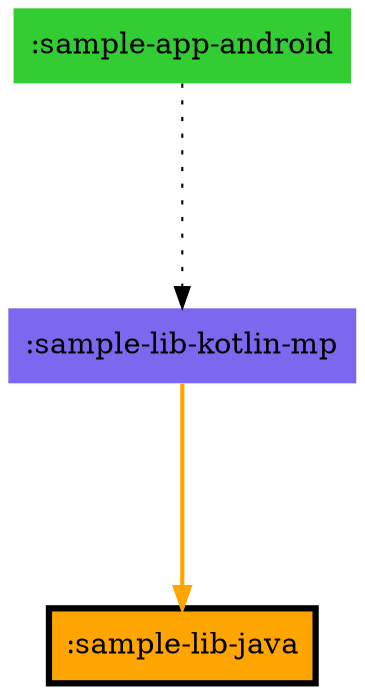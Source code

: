 digraph {
  edge [arrowhead="normal",arrowtail="none"]
  graph [bgcolor="transparent",dpi="100",fontsize="30",layout="dot",ranksep="1.5",rankdir="TB"]
  node [style="filled"]
  ":sample-app-android" [shape="none",fillcolor="limegreen"]
  ":sample-lib-java" [shape="box",penwidth="3",fillcolor="orange"]
  ":sample-lib-kotlin-mp" [shape="none",fillcolor="mediumslateblue"]
  ":sample-app-android" -> ":sample-lib-kotlin-mp" [style="dotted"]
  ":sample-lib-kotlin-mp" -> ":sample-lib-java" [style="bold",color="orange"]
}
